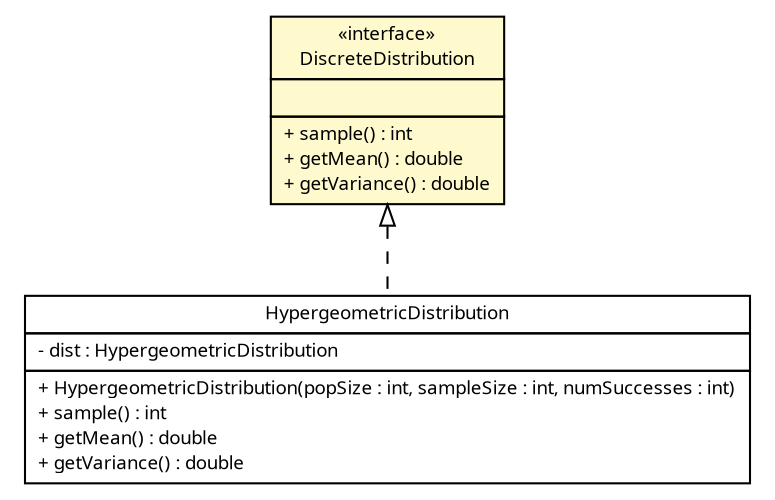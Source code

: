 #!/usr/local/bin/dot
#
# Class diagram 
# Generated by UMLGraph version R5_6 (http://www.umlgraph.org/)
#

digraph G {
	edge [fontname="Trebuchet MS",fontsize=10,labelfontname="Trebuchet MS",labelfontsize=10];
	node [fontname="Trebuchet MS",fontsize=10,shape=plaintext];
	nodesep=0.25;
	ranksep=0.5;
	// broadwick.statistics.distributions.HypergeometricDistribution
	c11479 [label=<<table title="broadwick.statistics.distributions.HypergeometricDistribution" border="0" cellborder="1" cellspacing="0" cellpadding="2" port="p" href="./HypergeometricDistribution.html">
		<tr><td><table border="0" cellspacing="0" cellpadding="1">
<tr><td align="center" balign="center"><font face="Trebuchet MS"> HypergeometricDistribution </font></td></tr>
		</table></td></tr>
		<tr><td><table border="0" cellspacing="0" cellpadding="1">
<tr><td align="left" balign="left"> - dist : HypergeometricDistribution </td></tr>
		</table></td></tr>
		<tr><td><table border="0" cellspacing="0" cellpadding="1">
<tr><td align="left" balign="left"> + HypergeometricDistribution(popSize : int, sampleSize : int, numSuccesses : int) </td></tr>
<tr><td align="left" balign="left"> + sample() : int </td></tr>
<tr><td align="left" balign="left"> + getMean() : double </td></tr>
<tr><td align="left" balign="left"> + getVariance() : double </td></tr>
		</table></td></tr>
		</table>>, URL="./HypergeometricDistribution.html", fontname="Trebuchet MS", fontcolor="black", fontsize=9.0];
	// broadwick.statistics.distributions.DiscreteDistribution
	c11480 [label=<<table title="broadwick.statistics.distributions.DiscreteDistribution" border="0" cellborder="1" cellspacing="0" cellpadding="2" port="p" bgcolor="lemonChiffon" href="./DiscreteDistribution.html">
		<tr><td><table border="0" cellspacing="0" cellpadding="1">
<tr><td align="center" balign="center"> &#171;interface&#187; </td></tr>
<tr><td align="center" balign="center"><font face="Trebuchet MS"> DiscreteDistribution </font></td></tr>
		</table></td></tr>
		<tr><td><table border="0" cellspacing="0" cellpadding="1">
<tr><td align="left" balign="left">  </td></tr>
		</table></td></tr>
		<tr><td><table border="0" cellspacing="0" cellpadding="1">
<tr><td align="left" balign="left"><font face="Trebuchet MS" point-size="9.0"> + sample() : int </font></td></tr>
<tr><td align="left" balign="left"><font face="Trebuchet MS" point-size="9.0"> + getMean() : double </font></td></tr>
<tr><td align="left" balign="left"><font face="Trebuchet MS" point-size="9.0"> + getVariance() : double </font></td></tr>
		</table></td></tr>
		</table>>, URL="./DiscreteDistribution.html", fontname="Trebuchet MS", fontcolor="black", fontsize=9.0];
	//broadwick.statistics.distributions.HypergeometricDistribution implements broadwick.statistics.distributions.DiscreteDistribution
	c11480:p -> c11479:p [dir=back,arrowtail=empty,style=dashed];
}

